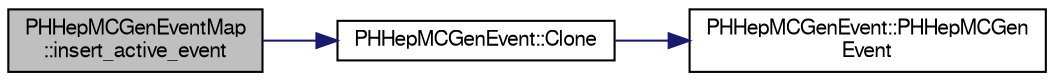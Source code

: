digraph "PHHepMCGenEventMap::insert_active_event"
{
  bgcolor="transparent";
  edge [fontname="FreeSans",fontsize="10",labelfontname="FreeSans",labelfontsize="10"];
  node [fontname="FreeSans",fontsize="10",shape=record];
  rankdir="LR";
  Node1 [label="PHHepMCGenEventMap\l::insert_active_event",height=0.2,width=0.4,color="black", fillcolor="grey75", style="filled" fontcolor="black"];
  Node1 -> Node2 [color="midnightblue",fontsize="10",style="solid",fontname="FreeSans"];
  Node2 [label="PHHepMCGenEvent::Clone",height=0.2,width=0.4,color="black",URL="$d7/d7b/classPHHepMCGenEvent.html#a16b40df377cd06bfc6dc779d25740107"];
  Node2 -> Node3 [color="midnightblue",fontsize="10",style="solid",fontname="FreeSans"];
  Node3 [label="PHHepMCGenEvent::PHHepMCGen\lEvent",height=0.2,width=0.4,color="black",URL="$d7/d7b/classPHHepMCGenEvent.html#a51bb6b2ee662beeefd54171ab480dccd"];
}
